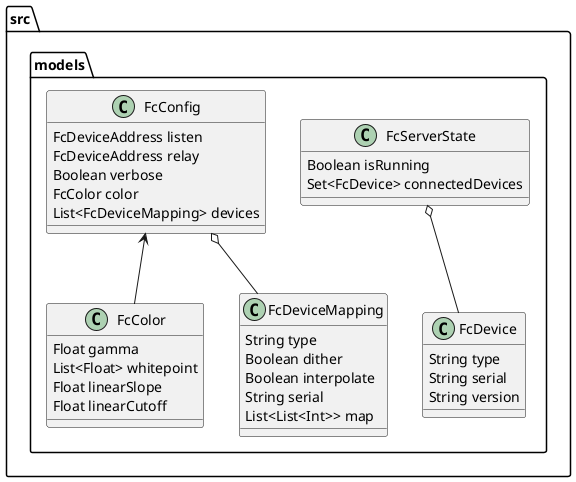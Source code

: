 @startuml

package src {

    package models {
        class FcServerState {
            Boolean isRunning
            Set<FcDevice> connectedDevices
        }
        class FcConfig {
            FcDeviceAddress listen
            FcDeviceAddress relay
            Boolean verbose
            FcColor color
            List<FcDeviceMapping> devices
        }
        class FcColor {
            Float gamma
            List<Float> whitepoint
            Float linearSlope
            Float linearCutoff
        }
        class FcDevice {
            String type
            String serial
            String version
        }
        class FcDeviceMapping {
            String type
            Boolean dither
            Boolean interpolate
            String serial
            List<List<Int>> map
        }

        FcServerState o-down- FcDevice
        FcConfig o-down- FcDeviceMapping
        FcConfig <-down- FcColor
    }
}

@enduml